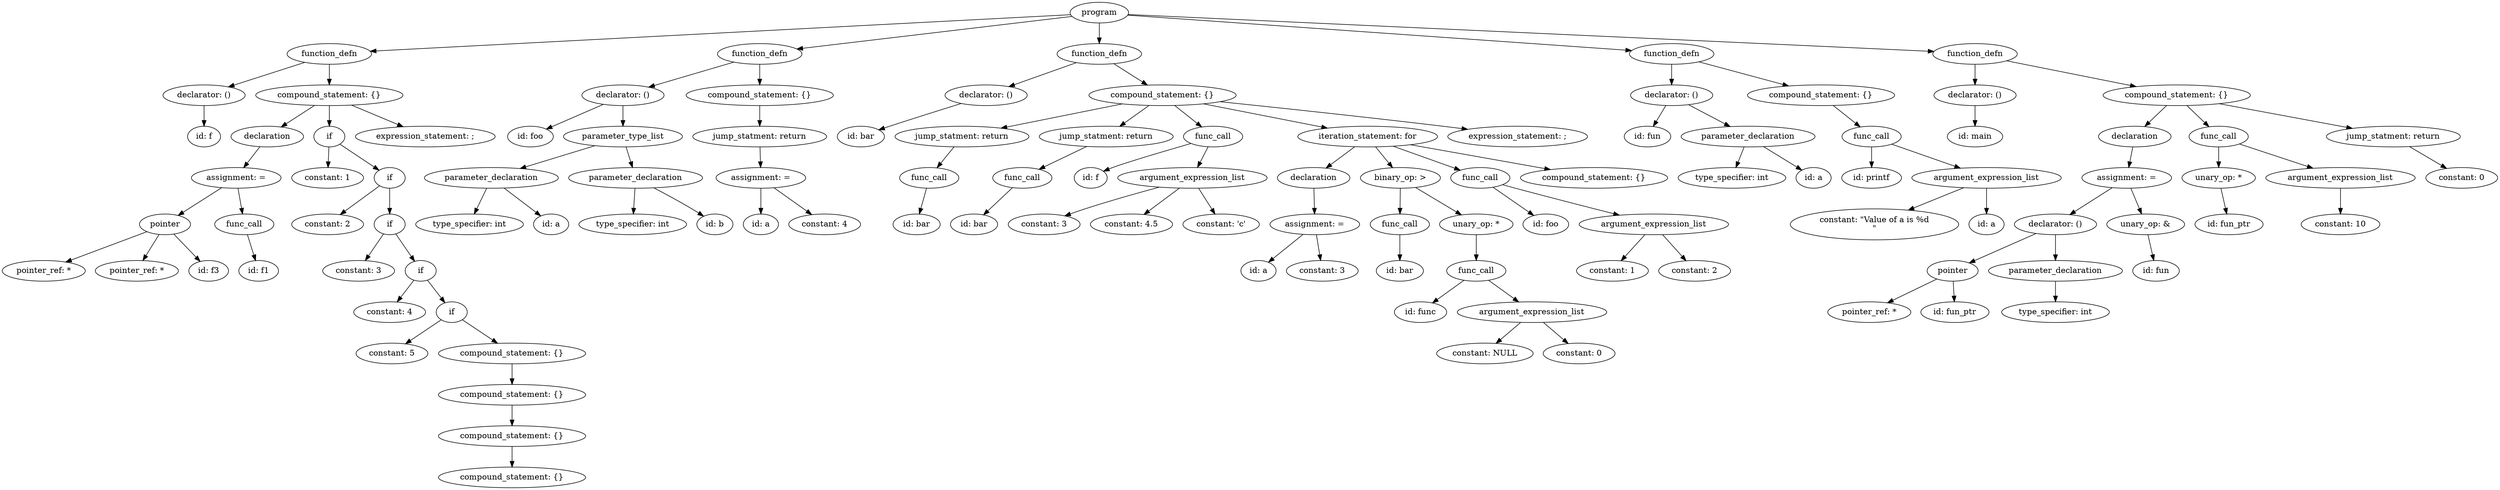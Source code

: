 strict digraph "" {
	graph [bb="0,0,4342.6,846"];
	node [label="\N"];
	317	[height=0.5,
		label=program,
		pos="1909.1,828",
		width=1.4082];
	202	[height=0.5,
		label=function_defn,
		pos="569.14,756",
		width=2.0417];
	317 -> 202	[pos="e,640.48,760.73 1859.5,824.4 1658.1,813.89 901.6,774.37 650.62,761.26"];
	241	[height=0.5,
		label=function_defn,
		pos="1318.1,756",
		width=2.0417];
	317 -> 241	[pos="e,1382.9,764.67 1861.8,821.39 1759.3,809.26 1516.5,780.49 1393,765.87"];
	280	[height=0.5,
		label=function_defn,
		pos="1909.1,756",
		width=2.0417];
	317 -> 280	[pos="e,1909.1,774.1 1909.1,809.7 1909.1,801.98 1909.1,792.71 1909.1,784.11"];
	293	[height=0.5,
		label=function_defn,
		pos="2905.1,756",
		width=2.0417];
	317 -> 293	[pos="e,2835.4,761.91 1958.5,823.53 2119.1,812.24 2627.5,776.51 2825.3,762.61"];
	316	[height=0.5,
		label=function_defn,
		pos="3433.1,756",
		width=2.0417];
	317 -> 316	[pos="e,3361.6,760.29 1959.4,824.69 2181.4,814.5 3074.8,773.46 3351.2,760.76"];
	161	[height=0.5,
		label="declarator: ()",
		pos="351.14,684",
		width=1.9861];
	202 -> 161	[pos="e,393.48,698.6 526.33,741.25 491.05,729.92 440.87,713.81 403.25,701.73"];
	201	[height=0.5,
		label="compound_statement: {}",
		pos="569.14,684",
		width=3.5566];
	202 -> 201	[pos="e,569.14,702.1 569.14,737.7 569.14,729.98 569.14,720.71 569.14,712.11"];
	235	[height=0.5,
		label="declarator: ()",
		pos="1080.1,684",
		width=1.9861];
	241 -> 235	[pos="e,1125,698.19 1273.1,741.75 1233.8,730.19 1176.7,713.39 1134.8,701.07"];
	240	[height=0.5,
		label="compound_statement: {}",
		pos="1318.1,684",
		width=3.5566];
	241 -> 240	[pos="e,1318.1,702.1 1318.1,737.7 1318.1,729.98 1318.1,720.71 1318.1,712.11"];
	244	[height=0.5,
		label="declarator: ()",
		pos="1712.1,684",
		width=1.9861];
	280 -> 244	[pos="e,1751.6,699.02 1869.3,740.83 1838.1,729.74 1794.5,714.27 1761.2,702.42"];
	279	[height=0.5,
		label="compound_statement: {}",
		pos="2019.1,684",
		width=3.5566];
	280 -> 279	[pos="e,1992.9,701.72 1934.4,738.94 1949.2,729.54 1968,717.53 1984.2,707.23"];
	286	[height=0.5,
		label="declarator: ()",
		pos="2905.1,684",
		width=1.9861];
	293 -> 286	[pos="e,2905.1,702.1 2905.1,737.7 2905.1,729.98 2905.1,720.71 2905.1,712.11"];
	292	[height=0.5,
		label="compound_statement: {}",
		pos="3165.1,684",
		width=3.5566];
	293 -> 292	[pos="e,3108.7,700.19 2952.8,742.16 2993.8,731.13 3053.3,715.11 3098.9,702.83"];
	296	[height=0.5,
		label="declarator: ()",
		pos="3433.1,684",
		width=1.9861];
	316 -> 296	[pos="e,3433.1,702.1 3433.1,737.7 3433.1,729.98 3433.1,720.71 3433.1,712.11"];
	315	[height=0.5,
		label="compound_statement: {}",
		pos="3784.1,684",
		width=3.5566];
	316 -> 315	[pos="e,3713.5,699.09 3488.4,743.99 3546.2,732.45 3637.6,714.22 3703.5,701.07"];
	160	[height=0.5,
		label="id: f",
		pos="351.14,612",
		width=0.79437];
	161 -> 160	[pos="e,351.14,630.1 351.14,665.7 351.14,657.98 351.14,648.71 351.14,640.11"];
	176	[height=0.5,
		label=declaration,
		pos="461.14,612",
		width=1.7512];
	201 -> 176	[pos="e,485.32,628.67 543.27,666.23 528.43,656.61 509.64,644.43 493.79,634.16"];
	196	[height=0.5,
		label=if,
		pos="569.14,612",
		width=0.75];
	201 -> 196	[pos="e,569.14,630.1 569.14,665.7 569.14,657.98 569.14,648.71 569.14,640.11"];
	197	[height=0.5,
		label="expression_statement: ;",
		pos="736.14,612",
		width=3.3761];
	201 -> 197	[pos="e,697.62,629.15 607.88,666.76 631.8,656.74 662.68,643.79 688.15,633.12"];
	227	[height=0.5,
		label="id: foo",
		pos="919.14,612",
		width=1.1013];
	235 -> 227	[pos="e,946.82,625.03 1046,668.15 1019.7,656.72 983.37,640.92 956.33,629.17"];
	234	[height=0.5,
		label=parameter_type_list,
		pos="1080.1,612",
		width=2.875];
	235 -> 234	[pos="e,1080.1,630.1 1080.1,665.7 1080.1,657.98 1080.1,648.71 1080.1,640.11"];
	239	[height=0.5,
		label="jump_statment: return",
		pos="1318.1,612",
		width=3.2361];
	240 -> 239	[pos="e,1318.1,630.1 1318.1,665.7 1318.1,657.98 1318.1,648.71 1318.1,640.11"];
	243	[height=0.5,
		label="id: bar",
		pos="1494.1,612",
		width=1.1389];
	244 -> 243	[pos="e,1525.3,623.72 1668.9,669.65 1634.9,659.08 1586.4,643.86 1544.1,630 1541.2,629.03 1538.1,628.02 1535.1,627"];
	247	[height=0.5,
		label="jump_statment: return",
		pos="1670.1,612",
		width=3.2361];
	279 -> 247	[pos="e,1738.2,626.64 1948.9,668.92 1890.8,657.25 1808.2,640.69 1748,628.61"];
	250	[height=0.5,
		label="jump_statment: return",
		pos="1921.1,612",
		width=3.2361];
	279 -> 250	[pos="e,1944.6,629.79 1995.4,666.05 1982.7,656.94 1966.8,645.58 1952.9,635.71"];
	256	[height=0.5,
		label=func_call,
		pos="2107.1,612",
		width=1.4306];
	279 -> 256	[pos="e,2087.2,628.83 2040.4,666.05 2052.1,656.76 2066.8,645.13 2079.3,635.13"];
	277	[height=0.5,
		label="iteration_statement: for",
		pos="2376.1,612",
		width=3.3761];
	279 -> 277	[pos="e,2306.1,626.73 2090.5,669 2149.9,657.36 2234.3,640.8 2296,628.71"];
	278	[height=0.5,
		label="expression_statement: ;",
		pos="2637.1,612",
		width=3.3761];
	279 -> 278	[pos="e,2550.1,624.65 2119.7,672.73 2218.4,662.49 2373.2,646.02 2507.1,630 2517.8,628.73 2528.9,627.35 2540,625.94"];
	282	[height=0.5,
		label="id: fun",
		pos="2863.1,612",
		width=1.125];
	286 -> 282	[pos="e,2873.2,629.79 2895,666.05 2890,657.8 2884,647.7 2878.5,638.54"];
	285	[height=0.5,
		label=parameter_declaration,
		pos="3038.1,612",
		width=3.2361];
	286 -> 285	[pos="e,3006.9,629.47 2934.7,667.46 2953.2,657.68 2977.5,644.93 2997.8,634.22"];
	291	[height=0.5,
		label=func_call,
		pos="3253.1,612",
		width=1.4306];
	292 -> 291	[pos="e,3233.2,628.83 3186.4,666.05 3198.1,656.76 3212.8,645.13 3225.3,635.13"];
	295	[height=0.5,
		label="id: main",
		pos="3433.1,612",
		width=1.336];
	296 -> 295	[pos="e,3433.1,630.1 3433.1,665.7 3433.1,657.98 3433.1,648.71 3433.1,640.11"];
	307	[height=0.5,
		label=declaration,
		pos="3711.1,612",
		width=1.7512];
	315 -> 307	[pos="e,3728.7,629.79 3766.5,666.05 3757.3,657.28 3746,646.43 3736,636.83"];
	312	[height=0.5,
		label=func_call,
		pos="3857.1,612",
		width=1.4306];
	315 -> 312	[pos="e,3840.1,629.31 3801.8,666.05 3811.1,657.16 3822.6,646.11 3832.7,636.41"];
	314	[height=0.5,
		label="jump_statment: return",
		pos="4161.1,612",
		width=3.2361];
	315 -> 314	[pos="e,4089.8,626.24 3858.2,669.25 3922,657.4 4014.1,640.31 4079.9,628.08"];
	175	[height=0.5,
		label="assignment: =",
		pos="407.14,540",
		width=2.1667];
	176 -> 175	[pos="e,420.1,557.79 448.07,594.05 441.57,585.63 433.59,575.28 426.4,565.97"];
	183	[height=0.5,
		label="constant: 1",
		pos="566.14,540",
		width=1.7361];
	196 -> 183	[pos="e,566.88,558.1 568.4,593.7 568.07,585.98 567.67,576.71 567.31,568.11"];
	195	[height=0.5,
		label=if,
		pos="674.14,540",
		width=0.75];
	196 -> 195	[pos="e,655.53,553.41 587.92,598.49 604.41,587.49 628.62,571.35 647.19,558.97"];
	230	[height=0.5,
		label=parameter_declaration,
		pos="851.14,540",
		width=3.2361];
	234 -> 230	[pos="e,901.1,556.27 1031.3,596.07 996.09,585.31 948.37,570.72 910.89,559.26"];
	233	[height=0.5,
		label=parameter_declaration,
		pos="1102.1,540",
		width=3.2361];
	234 -> 233	[pos="e,1096.8,558.1 1085.6,593.7 1088,585.9 1091,576.51 1093.7,567.83"];
	238	[height=0.5,
		label="assignment: =",
		pos="1320.1,540",
		width=2.1667];
	239 -> 238	[pos="e,1319.7,558.1 1318.6,593.7 1318.9,585.98 1319.1,576.71 1319.4,568.11"];
	246	[height=0.5,
		label=func_call,
		pos="1613.1,540",
		width=1.4306];
	247 -> 246	[pos="e,1626.8,557.79 1656.3,594.05 1649.4,585.54 1640.9,575.07 1633.2,565.68"];
	249	[height=0.5,
		label=func_call,
		pos="1775.1,540",
		width=1.4306];
	250 -> 249	[pos="e,1804.4,555.02 1887.3,594.76 1865.2,584.19 1836.4,570.36 1813.5,559.38"];
	251	[height=0.5,
		label="id: f",
		pos="1894.1,540",
		width=0.79437];
	256 -> 251	[pos="e,1916.5,551.54 2068.6,599.94 2025.1,587.36 1957.2,567.36 1932.1,558 1930.1,557.22 1927.9,556.38 1925.8,555.51"];
	253	[height=0.5,
		label=argument_expression_list,
		pos="2071.1,540",
		width=3.6111];
	256 -> 253	[pos="e,2080,558.28 2098.4,594.05 2094.3,586.01 2089.2,576.2 2084.6,567.23"];
	261	[height=0.5,
		label=declaration,
		pos="2282.1,540",
		width=1.7512];
	277 -> 261	[pos="e,2303.7,557.07 2353.4,594.05 2340.9,584.74 2325.2,573.07 2311.8,563.06"];
	270	[height=0.5,
		label="binary_op: >",
		pos="2433.1,540",
		width=1.9318];
	277 -> 270	[pos="e,2419.5,557.79 2389.9,594.05 2396.9,585.54 2405.4,575.07 2413,565.68"];
	275	[height=0.5,
		label=func_call,
		pos="2572.1,540",
		width=1.4306];
	277 -> 275	[pos="e,2537.3,553.45 2420.6,595.12 2452.7,583.67 2495.7,568.3 2527.7,556.86"];
	276	[height=0.5,
		label="compound_statement: {}",
		pos="2770.1,540",
		width=3.5566];
	277 -> 276	[pos="e,2694.2,554.49 2450.7,597.75 2517.2,585.95 2614.4,568.67 2684.1,556.28"];
	283	[height=0.5,
		label="type_specifier: int",
		pos="3010.1,540",
		width=2.5998];
	285 -> 283	[pos="e,3017,558.1 3031.2,593.7 3028.1,585.81 3024.3,576.3 3020.8,567.55"];
	284	[height=0.5,
		label="id: a",
		pos="3152.1,540",
		width=0.84854];
	285 -> 284	[pos="e,3131.7,553.53 3065.2,594.41 3082.5,583.74 3105.1,569.87 3122.9,558.94"];
	287	[height=0.5,
		label="id: printf",
		pos="3253.1,540",
		width=1.4444];
	291 -> 287	[pos="e,3253.1,558.1 3253.1,593.7 3253.1,585.98 3253.1,576.71 3253.1,568.11"];
	289	[height=0.5,
		label=argument_expression_list,
		pos="3453.1,540",
		width=3.6111];
	291 -> 289	[pos="e,3407.7,556.92 3288.4,598.65 3318.8,588.03 3363,572.53 3398.1,560.28"];
	306	[height=0.5,
		label="assignment: =",
		pos="3697.1,540",
		width=2.1667];
	307 -> 306	[pos="e,3700.6,558.1 3707.7,593.7 3706.1,585.98 3704.3,576.71 3702.6,568.11"];
	309	[height=0.5,
		label="unary_op: *",
		pos="3857.1,540",
		width=1.7693];
	312 -> 309	[pos="e,3857.1,558.1 3857.1,593.7 3857.1,585.98 3857.1,576.71 3857.1,568.11"];
	311	[height=0.5,
		label=argument_expression_list,
		pos="4069.1,540",
		width=3.6111];
	312 -> 311	[pos="e,4021.3,556.81 3893.6,598.97 3926,588.27 3973.9,572.46 4011.5,560.05"];
	313	[height=0.5,
		label="constant: 0",
		pos="4280.1,540",
		width=1.7361];
	314 -> 313	[pos="e,4253.8,556.51 4189.3,594.41 4206,584.63 4227.1,572.18 4244.9,561.75"];
	172	[height=0.5,
		label=pointer,
		pos="283.14,459",
		width=1.2277];
	175 -> 172	[pos="e,306,474.56 381.75,522.82 362.28,510.42 335.31,493.24 314.5,479.98"];
	174	[height=0.5,
		label=func_call,
		pos="421.14,459",
		width=1.4306];
	175 -> 174	[pos="e,418.11,477.11 410.18,521.86 411.98,511.71 414.3,498.63 416.34,487.12"];
	184	[height=0.5,
		label="constant: 2",
		pos="566.14,459",
		width=1.7361];
	195 -> 184	[pos="e,588.11,476.07 656.31,525.95 640.03,514.04 615.62,496.19 596.31,482.07"];
	194	[height=0.5,
		label=if,
		pos="674.14,459",
		width=0.75];
	195 -> 194	[pos="e,674.14,477.11 674.14,521.86 674.14,511.71 674.14,498.63 674.14,487.12"];
	228	[height=0.5,
		label="type_specifier: int",
		pos="813.14,459",
		width=2.5998];
	230 -> 228	[pos="e,821.37,477.11 842.9,521.86 837.92,511.51 831.47,498.1 825.85,486.41"];
	229	[height=0.5,
		label="id: a",
		pos="955.14,459",
		width=0.84854];
	230 -> 229	[pos="e,936.93,473.83 873.2,522.25 889.49,509.87 911.74,492.97 928.94,479.9"];
	231	[height=0.5,
		label="type_specifier: int",
		pos="1097.1,459",
		width=2.5998];
	233 -> 231	[pos="e,1098.2,477.11 1101.1,521.86 1100.4,511.71 1099.6,498.63 1098.9,487.12"];
	232	[height=0.5,
		label="id: b",
		pos="1240.1,459",
		width=0.86659];
	233 -> 232	[pos="e,1220.4,473.28 1134.3,522.45 1153.6,512.31 1178.5,498.84 1200.1,486 1204,483.7 1208,481.21 1212,478.7"];
	236	[height=0.5,
		label="id: a",
		pos="1320.1,459",
		width=0.84854];
	238 -> 236	[pos="e,1320.1,477.11 1320.1,521.86 1320.1,511.71 1320.1,498.63 1320.1,487.12"];
	237	[height=0.5,
		label="constant: 4",
		pos="1431.1,459",
		width=1.7361];
	238 -> 237	[pos="e,1408.6,476.08 1343.1,522.63 1359.6,510.9 1382,494.97 1400.1,482.11"];
	245	[height=0.5,
		label="id: bar",
		pos="1591.1,459",
		width=1.1389];
	246 -> 245	[pos="e,1595.9,477.11 1608.4,521.86 1605.5,511.61 1601.8,498.37 1598.6,486.76"];
	248	[height=0.5,
		label="id: bar",
		pos="1691.1,459",
		width=1.1389];
	249 -> 248	[pos="e,1707.7,475.54 1757.7,522.63 1745.4,511.07 1728.8,495.43 1715.2,482.67"];
	252	[height=0.5,
		label="constant: 3",
		pos="1813.1,459",
		width=1.7361];
	253 -> 252	[pos="e,1849.1,473.75 2013.1,523.75 1976,513.71 1927,499.9 1884.1,486 1875.8,483.29 1867,480.23 1858.5,477.17"];
	254	[height=0.5,
		label="constant: 4.5",
		pos="1965.1,459",
		width=1.9861];
	253 -> 254	[pos="e,1986.9,476.19 2048.7,522.25 2033.1,510.68 2012.3,495.15 1995.3,482.51"];
	255	[height=0.5,
		label="constant: 'c'",
		pos="2121.1,459",
		width=1.8472];
	253 -> 255	[pos="e,2110.5,476.84 2082,521.86 2088.7,511.23 2097.5,497.37 2105,485.47"];
	260	[height=0.5,
		label="assignment: =",
		pos="2284.1,459",
		width=2.1667];
	261 -> 260	[pos="e,2283.7,477.11 2282.6,521.86 2282.8,511.71 2283.2,498.63 2283.5,487.12"];
	263	[height=0.5,
		label=func_call,
		pos="2432.1,459",
		width=1.4306];
	270 -> 263	[pos="e,2432.4,477.11 2432.9,521.86 2432.8,511.71 2432.6,498.63 2432.5,487.12"];
	269	[height=0.5,
		label="unary_op: *",
		pos="2565.1,459",
		width=1.7693];
	270 -> 269	[pos="e,2539.2,475.5 2459.5,523.2 2479.9,511.01 2508.3,494.05 2530.5,480.76"];
	271	[height=0.5,
		label="id: foo",
		pos="2686.1,459",
		width=1.1013];
	275 -> 271	[pos="e,2665.1,474.58 2594.4,523.58 2612.2,511.22 2637.4,493.77 2656.9,480.28"];
	273	[height=0.5,
		label=argument_expression_list,
		pos="2874.1,459",
		width=3.6111];
	275 -> 273	[pos="e,2814.1,475.08 2610.8,528.09 2618.2,526.04 2625.9,523.93 2633.1,522 2690.7,506.57 2756.3,489.76 2804.4,477.54"];
	288	[height=0.75,
		label="constant: \"Value of a is %d\n\"",
		pos="3258.1,459",
		width=4.0694];
	289 -> 288	[pos="e,3316.9,483.8 3413.2,522.82 3388.2,512.68 3355.3,499.34 3326.2,487.56"];
	290	[height=0.5,
		label="id: a",
		pos="3453.1,459",
		width=0.84854];
	289 -> 290	[pos="e,3453.1,477.11 3453.1,521.86 3453.1,511.71 3453.1,498.63 3453.1,487.12"];
	303	[height=0.5,
		label="declarator: ()",
		pos="3573.1,459",
		width=1.9861];
	306 -> 303	[pos="e,3598.1,475.89 3671.8,522.82 3653,510.87 3627.3,494.47 3606.8,481.43"];
	305	[height=0.5,
		label="unary_op: &",
		pos="3730.1,459",
		width=1.8776];
	306 -> 305	[pos="e,3723,477.11 3704.3,521.86 3708.6,511.51 3714.2,498.1 3719.1,486.41"];
	308	[height=0.5,
		label="id: fun_ptr",
		pos="3875.1,459",
		width=1.6429];
	309 -> 308	[pos="e,3871.2,477.11 3861,521.86 3863.4,511.71 3866.3,498.63 3869,487.12"];
	310	[height=0.5,
		label="constant: 10",
		pos="4069.1,459",
		width=1.8957];
	311 -> 310	[pos="e,4069.1,477.11 4069.1,521.86 4069.1,511.71 4069.1,498.63 4069.1,487.12"];
	170	[height=0.5,
		label="pointer_ref: *",
		pos="72.144,378",
		width=2.004];
	172 -> 170	[pos="e,110.39,393.32 251.55,446.17 216.72,433.13 160.28,412 120,396.92"];
	169	[height=0.5,
		label="pointer_ref: *",
		pos="234.14,378",
		width=2.004];
	172 -> 169	[pos="e,244.69,396 272.75,441.25 266.17,430.63 257.53,416.7 250.09,404.71"];
	171	[height=0.5,
		label="id: f3",
		pos="359.14,378",
		width=0.95833];
	172 -> 171	[pos="e,344.3,394.43 298.52,442.01 309.59,430.51 324.67,414.83 337.03,401.99"];
	173	[height=0.5,
		label="id: f1",
		pos="446.14,378",
		width=0.95833];
	174 -> 173	[pos="e,440.82,395.84 426.57,440.86 429.83,430.54 434.06,417.18 437.75,405.53"];
	185	[height=0.5,
		label="constant: 3",
		pos="620.14,378",
		width=1.7361];
	194 -> 185	[pos="e,631.72,395.94 663.47,442.39 656.1,431.61 646.13,417.02 637.61,404.56"];
	193	[height=0.5,
		label=if,
		pos="728.14,378",
		width=0.75];
	194 -> 193	[pos="e,717.5,394.58 684.81,442.39 692.5,431.14 703.03,415.74 711.78,402.94"];
	258	[height=0.5,
		label="id: a",
		pos="2186.1,378",
		width=0.84854];
	260 -> 258	[pos="e,2203.6,393.09 2263.4,441.25 2248.2,429.06 2227.7,412.49 2211.6,399.51"];
	259	[height=0.5,
		label="constant: 3",
		pos="2297.1,378",
		width=1.7361];
	260 -> 259	[pos="e,2294.3,396.11 2287,440.86 2288.6,430.71 2290.8,417.63 2292.7,406.12"];
	262	[height=0.5,
		label="id: bar",
		pos="2432.1,378",
		width=1.1389];
	263 -> 262	[pos="e,2432.1,396.11 2432.1,440.86 2432.1,430.71 2432.1,417.63 2432.1,406.12"];
	268	[height=0.5,
		label=func_call,
		pos="2565.1,378",
		width=1.4306];
	269 -> 268	[pos="e,2565.1,396.11 2565.1,440.86 2565.1,430.71 2565.1,417.63 2565.1,406.12"];
	272	[height=0.5,
		label="constant: 1",
		pos="2802.1,378",
		width=1.7361];
	273 -> 272	[pos="e,2817.2,395.57 2858.5,440.86 2848.5,429.84 2835.3,415.36 2824.2,403.18"];
	274	[height=0.5,
		label="constant: 2",
		pos="2945.1,378",
		width=1.7361];
	273 -> 274	[pos="e,2930.3,395.57 2889.5,440.86 2899.5,429.84 2912.5,415.36 2923.4,403.18"];
	300	[height=0.5,
		label=pointer,
		pos="3394.1,378",
		width=1.2277];
	303 -> 300	[pos="e,3423.1,391.77 3539.1,442.95 3508.6,429.53 3464.1,409.88 3432.5,395.91"];
	302	[height=0.5,
		label=parameter_declaration,
		pos="3573.1,378",
		width=3.2361];
	303 -> 302	[pos="e,3573.1,396.11 3573.1,440.86 3573.1,430.71 3573.1,417.63 3573.1,406.12"];
	304	[height=0.5,
		label="id: fun",
		pos="3748.1,378",
		width=1.125];
	305 -> 304	[pos="e,3744.2,396.11 3734,440.86 3736.4,430.71 3739.3,417.63 3742,406.12"];
	186	[height=0.5,
		label="constant: 4",
		pos="674.14,306",
		width=1.7361];
	193 -> 186	[pos="e,687.23,323.96 716.16,361.46 709.46,352.78 700.95,341.75 693.35,331.89"];
	192	[height=0.5,
		label=if,
		pos="782.14,306",
		width=0.75];
	193 -> 192	[pos="e,770.19,322.49 740.13,361.46 747.12,352.4 756.08,340.79 763.93,330.61"];
	264	[height=0.5,
		label="id: func",
		pos="2468.1,306",
		width=1.2639];
	268 -> 264	[pos="e,2488.9,322.01 2543.6,361.46 2530,351.63 2512.2,338.8 2497.3,328.06"];
	266	[height=0.5,
		label=argument_expression_list,
		pos="2662.1,306",
		width=3.6111];
	268 -> 266	[pos="e,2639,323.71 2586.7,361.46 2599.6,352.1 2616.4,340.02 2630.8,329.61"];
	298	[height=0.5,
		label="pointer_ref: *",
		pos="3249.1,306",
		width=2.004];
	300 -> 298	[pos="e,3280.8,322.3 3366.9,363.83 3345.2,353.37 3314.5,338.57 3289.9,326.69"];
	299	[height=0.5,
		label="id: fun_ptr",
		pos="3398.1,306",
		width=1.6429];
	300 -> 299	[pos="e,3397.2,324.1 3395.1,359.7 3395.6,351.98 3396.1,342.71 3396.6,334.11"];
	301	[height=0.5,
		label="type_specifier: int",
		pos="3573.1,306",
		width=2.5998];
	302 -> 301	[pos="e,3573.1,324.1 3573.1,359.7 3573.1,351.98 3573.1,342.71 3573.1,334.11"];
	187	[height=0.5,
		label="constant: 5",
		pos="678.14,234",
		width=1.7361];
	192 -> 187	[pos="e,701.69,250.85 763.55,292.49 748.82,282.57 727.9,268.49 710.44,256.74"];
	191	[height=0.5,
		label="compound_statement: {}",
		pos="887.14,234",
		width=3.5566];
	192 -> 191	[pos="e,861.83,251.88 800.92,292.49 815.38,282.84 835.77,269.25 853.1,257.7"];
	265	[height=0.5,
		label="constant: NULL",
		pos="2580.1,234",
		width=2.3333];
	266 -> 265	[pos="e,2599.5,251.55 2642.3,288.05 2631.7,279.05 2618.6,267.84 2607.1,258.05"];
	267	[height=0.5,
		label="constant: 0",
		pos="2744.1,234",
		width=1.7361];
	266 -> 267	[pos="e,2725,251.31 2682,288.05 2692.6,278.98 2705.9,267.68 2717.4,257.84"];
	190	[height=0.5,
		label="compound_statement: {}",
		pos="887.14,162",
		width=3.5566];
	191 -> 190	[pos="e,887.14,180.1 887.14,215.7 887.14,207.98 887.14,198.71 887.14,190.11"];
	189	[height=0.5,
		label="compound_statement: {}",
		pos="887.14,90",
		width=3.5566];
	190 -> 189	[pos="e,887.14,108.1 887.14,143.7 887.14,135.98 887.14,126.71 887.14,118.11"];
	188	[height=0.5,
		label="compound_statement: {}",
		pos="887.14,18",
		width=3.5566];
	189 -> 188	[pos="e,887.14,36.104 887.14,71.697 887.14,63.983 887.14,54.712 887.14,46.112"];
}
